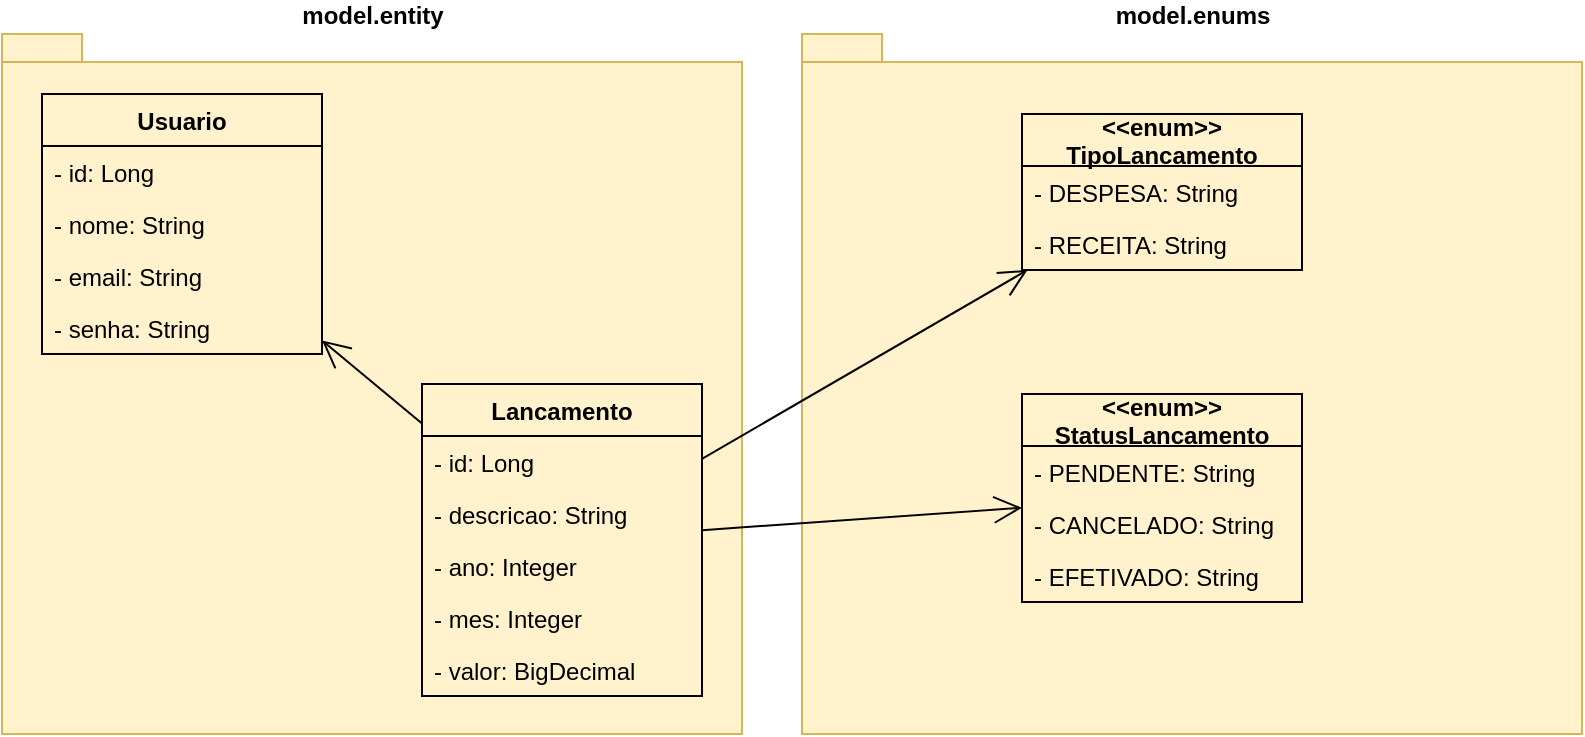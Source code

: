 <mxfile version="12.1.9" type="device" pages="1"><diagram id="qdUFa5o-BWYPKoCB0Fj4" name="Page-1"><mxGraphModel dx="1088" dy="1728" grid="1" gridSize="10" guides="1" tooltips="1" connect="1" arrows="1" fold="1" page="1" pageScale="1" pageWidth="827" pageHeight="1169" math="0" shadow="0"><root><mxCell id="0"/><mxCell id="1" parent="0"/><mxCell id="MWY5dmuFHvSQ6-TRfUj2-2" value="model.entity" style="shape=folder;fontStyle=1;spacingTop=10;tabWidth=40;tabHeight=14;tabPosition=left;html=1;labelPosition=center;verticalLabelPosition=top;align=center;verticalAlign=bottom;fillColor=#fff2cc;strokeColor=#d6b656;" vertex="1" parent="1"><mxGeometry x="20" y="-1140" width="370" height="350" as="geometry"/></mxCell><mxCell id="MWY5dmuFHvSQ6-TRfUj2-4" value="Usuario" style="swimlane;fontStyle=1;childLayout=stackLayout;horizontal=1;startSize=26;fillColor=none;horizontalStack=0;resizeParent=1;resizeParentMax=0;resizeLast=0;collapsible=1;marginBottom=0;" vertex="1" parent="1"><mxGeometry x="40" y="-1110" width="140" height="130" as="geometry"><mxRectangle x="40" y="-1100" width="70" height="26" as="alternateBounds"/></mxGeometry></mxCell><mxCell id="MWY5dmuFHvSQ6-TRfUj2-5" value="- id: Long" style="text;strokeColor=none;fillColor=none;align=left;verticalAlign=top;spacingLeft=4;spacingRight=4;overflow=hidden;rotatable=0;points=[[0,0.5],[1,0.5]];portConstraint=eastwest;" vertex="1" parent="MWY5dmuFHvSQ6-TRfUj2-4"><mxGeometry y="26" width="140" height="26" as="geometry"/></mxCell><mxCell id="MWY5dmuFHvSQ6-TRfUj2-6" value="- nome: String" style="text;strokeColor=none;fillColor=none;align=left;verticalAlign=top;spacingLeft=4;spacingRight=4;overflow=hidden;rotatable=0;points=[[0,0.5],[1,0.5]];portConstraint=eastwest;" vertex="1" parent="MWY5dmuFHvSQ6-TRfUj2-4"><mxGeometry y="52" width="140" height="26" as="geometry"/></mxCell><mxCell id="MWY5dmuFHvSQ6-TRfUj2-7" value="- email: String" style="text;strokeColor=none;fillColor=none;align=left;verticalAlign=top;spacingLeft=4;spacingRight=4;overflow=hidden;rotatable=0;points=[[0,0.5],[1,0.5]];portConstraint=eastwest;" vertex="1" parent="MWY5dmuFHvSQ6-TRfUj2-4"><mxGeometry y="78" width="140" height="26" as="geometry"/></mxCell><mxCell id="MWY5dmuFHvSQ6-TRfUj2-13" value="- senha: String" style="text;strokeColor=none;fillColor=none;align=left;verticalAlign=top;spacingLeft=4;spacingRight=4;overflow=hidden;rotatable=0;points=[[0,0.5],[1,0.5]];portConstraint=eastwest;" vertex="1" parent="MWY5dmuFHvSQ6-TRfUj2-4"><mxGeometry y="104" width="140" height="26" as="geometry"/></mxCell><mxCell id="MWY5dmuFHvSQ6-TRfUj2-14" value="Lancamento" style="swimlane;fontStyle=1;childLayout=stackLayout;horizontal=1;startSize=26;fillColor=none;horizontalStack=0;resizeParent=1;resizeParentMax=0;resizeLast=0;collapsible=1;marginBottom=0;" vertex="1" parent="1"><mxGeometry x="230" y="-965" width="140" height="156" as="geometry"/></mxCell><mxCell id="MWY5dmuFHvSQ6-TRfUj2-15" value="- id: Long" style="text;strokeColor=none;fillColor=none;align=left;verticalAlign=top;spacingLeft=4;spacingRight=4;overflow=hidden;rotatable=0;points=[[0,0.5],[1,0.5]];portConstraint=eastwest;" vertex="1" parent="MWY5dmuFHvSQ6-TRfUj2-14"><mxGeometry y="26" width="140" height="26" as="geometry"/></mxCell><mxCell id="MWY5dmuFHvSQ6-TRfUj2-16" value="- descricao: String" style="text;strokeColor=none;fillColor=none;align=left;verticalAlign=top;spacingLeft=4;spacingRight=4;overflow=hidden;rotatable=0;points=[[0,0.5],[1,0.5]];portConstraint=eastwest;" vertex="1" parent="MWY5dmuFHvSQ6-TRfUj2-14"><mxGeometry y="52" width="140" height="26" as="geometry"/></mxCell><mxCell id="MWY5dmuFHvSQ6-TRfUj2-17" value="- ano: Integer" style="text;strokeColor=none;fillColor=none;align=left;verticalAlign=top;spacingLeft=4;spacingRight=4;overflow=hidden;rotatable=0;points=[[0,0.5],[1,0.5]];portConstraint=eastwest;" vertex="1" parent="MWY5dmuFHvSQ6-TRfUj2-14"><mxGeometry y="78" width="140" height="26" as="geometry"/></mxCell><mxCell id="MWY5dmuFHvSQ6-TRfUj2-18" value="- mes: Integer" style="text;strokeColor=none;fillColor=none;align=left;verticalAlign=top;spacingLeft=4;spacingRight=4;overflow=hidden;rotatable=0;points=[[0,0.5],[1,0.5]];portConstraint=eastwest;" vertex="1" parent="MWY5dmuFHvSQ6-TRfUj2-14"><mxGeometry y="104" width="140" height="26" as="geometry"/></mxCell><mxCell id="MWY5dmuFHvSQ6-TRfUj2-19" value="- valor: BigDecimal" style="text;strokeColor=none;fillColor=none;align=left;verticalAlign=top;spacingLeft=4;spacingRight=4;overflow=hidden;rotatable=0;points=[[0,0.5],[1,0.5]];portConstraint=eastwest;" vertex="1" parent="MWY5dmuFHvSQ6-TRfUj2-14"><mxGeometry y="130" width="140" height="26" as="geometry"/></mxCell><mxCell id="MWY5dmuFHvSQ6-TRfUj2-26" value="" style="endArrow=open;endFill=1;endSize=12;html=1;" edge="1" parent="1" source="MWY5dmuFHvSQ6-TRfUj2-14" target="MWY5dmuFHvSQ6-TRfUj2-4"><mxGeometry width="160" relative="1" as="geometry"><mxPoint x="20" y="-770" as="sourcePoint"/><mxPoint x="180" y="-770" as="targetPoint"/></mxGeometry></mxCell><mxCell id="MWY5dmuFHvSQ6-TRfUj2-27" value="model.enums" style="shape=folder;fontStyle=1;spacingTop=10;tabWidth=40;tabHeight=14;tabPosition=left;html=1;labelPosition=center;verticalLabelPosition=top;align=center;verticalAlign=bottom;fillColor=#fff2cc;strokeColor=#d6b656;" vertex="1" parent="1"><mxGeometry x="420" y="-1140" width="390" height="350" as="geometry"/></mxCell><mxCell id="MWY5dmuFHvSQ6-TRfUj2-28" value="&lt;&lt;enum&gt;&gt;&#10;TipoLancamento" style="swimlane;fontStyle=1;childLayout=stackLayout;horizontal=1;startSize=26;fillColor=none;horizontalStack=0;resizeParent=1;resizeParentMax=0;resizeLast=0;collapsible=1;marginBottom=0;" vertex="1" parent="1"><mxGeometry x="530" y="-1100" width="140" height="78" as="geometry"/></mxCell><mxCell id="MWY5dmuFHvSQ6-TRfUj2-29" value="- DESPESA: String" style="text;strokeColor=none;fillColor=none;align=left;verticalAlign=top;spacingLeft=4;spacingRight=4;overflow=hidden;rotatable=0;points=[[0,0.5],[1,0.5]];portConstraint=eastwest;" vertex="1" parent="MWY5dmuFHvSQ6-TRfUj2-28"><mxGeometry y="26" width="140" height="26" as="geometry"/></mxCell><mxCell id="MWY5dmuFHvSQ6-TRfUj2-30" value="- RECEITA: String" style="text;strokeColor=none;fillColor=none;align=left;verticalAlign=top;spacingLeft=4;spacingRight=4;overflow=hidden;rotatable=0;points=[[0,0.5],[1,0.5]];portConstraint=eastwest;" vertex="1" parent="MWY5dmuFHvSQ6-TRfUj2-28"><mxGeometry y="52" width="140" height="26" as="geometry"/></mxCell><mxCell id="MWY5dmuFHvSQ6-TRfUj2-32" value="&lt;&lt;enum&gt;&gt;&#10;StatusLancamento" style="swimlane;fontStyle=1;childLayout=stackLayout;horizontal=1;startSize=26;fillColor=none;horizontalStack=0;resizeParent=1;resizeParentMax=0;resizeLast=0;collapsible=1;marginBottom=0;" vertex="1" parent="1"><mxGeometry x="530" y="-960" width="140" height="104" as="geometry"/></mxCell><mxCell id="MWY5dmuFHvSQ6-TRfUj2-33" value="- PENDENTE: String" style="text;strokeColor=none;fillColor=none;align=left;verticalAlign=top;spacingLeft=4;spacingRight=4;overflow=hidden;rotatable=0;points=[[0,0.5],[1,0.5]];portConstraint=eastwest;" vertex="1" parent="MWY5dmuFHvSQ6-TRfUj2-32"><mxGeometry y="26" width="140" height="26" as="geometry"/></mxCell><mxCell id="MWY5dmuFHvSQ6-TRfUj2-34" value="- CANCELADO: String" style="text;strokeColor=none;fillColor=none;align=left;verticalAlign=top;spacingLeft=4;spacingRight=4;overflow=hidden;rotatable=0;points=[[0,0.5],[1,0.5]];portConstraint=eastwest;" vertex="1" parent="MWY5dmuFHvSQ6-TRfUj2-32"><mxGeometry y="52" width="140" height="26" as="geometry"/></mxCell><mxCell id="MWY5dmuFHvSQ6-TRfUj2-35" value="- EFETIVADO: String" style="text;strokeColor=none;fillColor=none;align=left;verticalAlign=top;spacingLeft=4;spacingRight=4;overflow=hidden;rotatable=0;points=[[0,0.5],[1,0.5]];portConstraint=eastwest;" vertex="1" parent="MWY5dmuFHvSQ6-TRfUj2-32"><mxGeometry y="78" width="140" height="26" as="geometry"/></mxCell><mxCell id="MWY5dmuFHvSQ6-TRfUj2-36" value="" style="endArrow=open;endFill=1;endSize=12;html=1;" edge="1" parent="1" source="MWY5dmuFHvSQ6-TRfUj2-14" target="MWY5dmuFHvSQ6-TRfUj2-28"><mxGeometry width="160" relative="1" as="geometry"><mxPoint x="20" y="-770" as="sourcePoint"/><mxPoint x="180" y="-770" as="targetPoint"/></mxGeometry></mxCell><mxCell id="MWY5dmuFHvSQ6-TRfUj2-37" value="" style="endArrow=open;endFill=1;endSize=12;html=1;" edge="1" parent="1" source="MWY5dmuFHvSQ6-TRfUj2-14" target="MWY5dmuFHvSQ6-TRfUj2-32"><mxGeometry width="160" relative="1" as="geometry"><mxPoint x="20" y="-770" as="sourcePoint"/><mxPoint x="180" y="-770" as="targetPoint"/></mxGeometry></mxCell></root></mxGraphModel></diagram></mxfile>